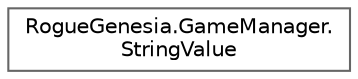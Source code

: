 digraph "Graphical Class Hierarchy"
{
 // LATEX_PDF_SIZE
  bgcolor="transparent";
  edge [fontname=Helvetica,fontsize=10,labelfontname=Helvetica,labelfontsize=10];
  node [fontname=Helvetica,fontsize=10,shape=box,height=0.2,width=0.4];
  rankdir="LR";
  Node0 [label="RogueGenesia.GameManager.\lStringValue",height=0.2,width=0.4,color="grey40", fillcolor="white", style="filled",URL="$class_rogue_genesia_1_1_game_manager_1_1_string_value.html",tooltip=" "];
}
